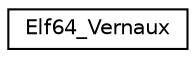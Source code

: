 digraph "Graphical Class Hierarchy"
{
 // LATEX_PDF_SIZE
  edge [fontname="Helvetica",fontsize="10",labelfontname="Helvetica",labelfontsize="10"];
  node [fontname="Helvetica",fontsize="10",shape=record];
  rankdir="LR";
  Node0 [label="Elf64_Vernaux",height=0.2,width=0.4,color="black", fillcolor="white", style="filled",URL="$structElf64__Vernaux.html",tooltip=" "];
}
